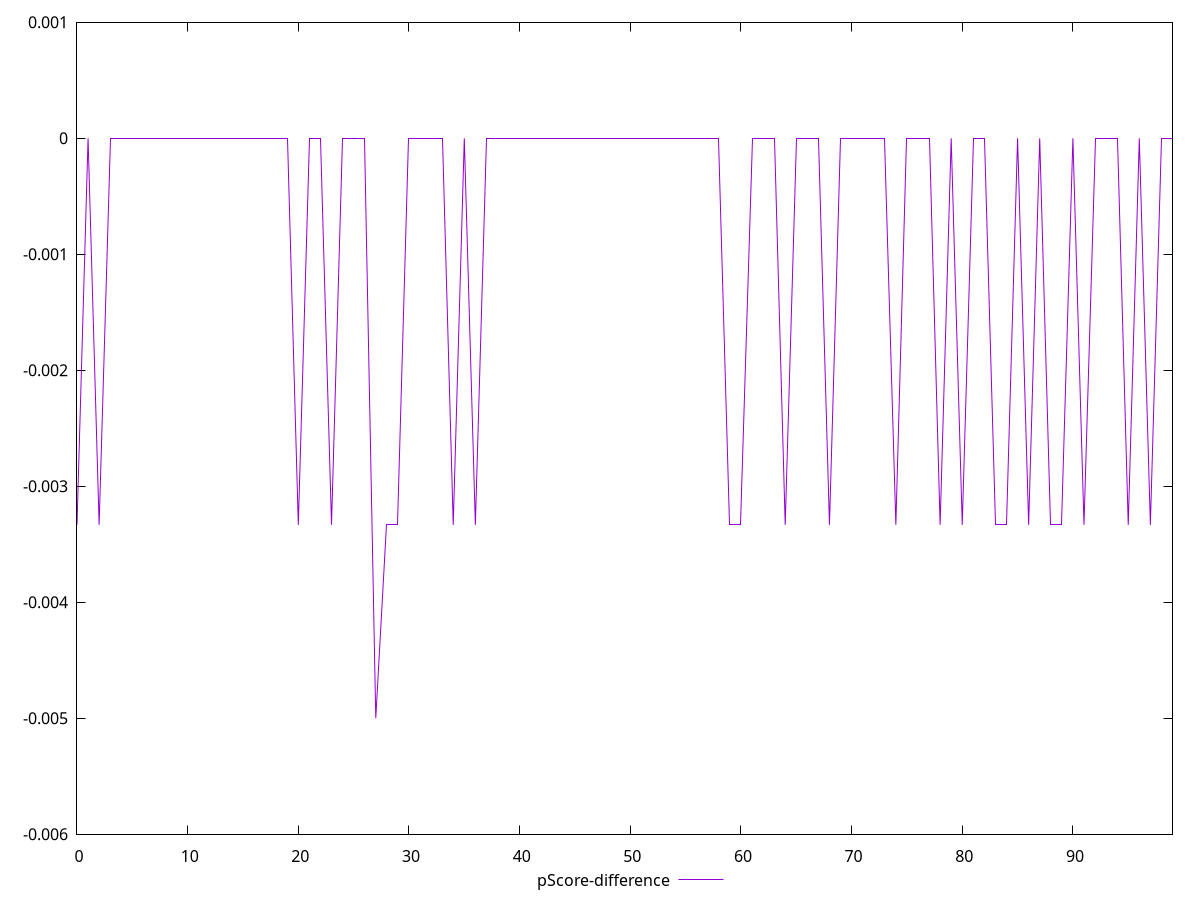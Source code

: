 reset

$pScoreDifference <<EOF
0 -0.0033333333333334103
1 0
2 -0.0033333333333334103
3 0
4 0
5 0
6 0
7 0
8 0
9 0
10 0
11 0
12 0
13 0
14 0
15 0
16 0
17 0
18 0
19 0
20 -0.0033333333333334103
21 0
22 0
23 -0.0033333333333334103
24 0
25 0
26 0
27 -0.0050000000000000044
28 -0.0033333333333334103
29 -0.0033333333333334103
30 0
31 0
32 0
33 0
34 -0.0033333333333334103
35 0
36 -0.0033333333333334103
37 0
38 0
39 0
40 0
41 0
42 0
43 0
44 0
45 0
46 0
47 0
48 0
49 0
50 0
51 0
52 0
53 0
54 0
55 0
56 0
57 0
58 0
59 -0.0033333333333334103
60 -0.0033333333333334103
61 0
62 0
63 0
64 -0.0033333333333334103
65 0
66 0
67 0
68 -0.0033333333333334103
69 0
70 0
71 0
72 0
73 0
74 -0.0033333333333334103
75 0
76 0
77 0
78 -0.0033333333333334103
79 0
80 -0.0033333333333334103
81 0
82 0
83 -0.0033333333333334103
84 -0.0033333333333334103
85 0
86 -0.0033333333333334103
87 0
88 -0.0033333333333334103
89 -0.0033333333333334103
90 0
91 -0.0033333333333334103
92 0
93 0
94 0
95 -0.0033333333333334103
96 0
97 -0.0033333333333334103
98 0
99 0
EOF

set key outside below
set xrange [0:99]
set yrange [-0.0060000000000000045:0.001]
set trange [-0.0060000000000000045:0.001]
set terminal svg size 640, 500 enhanced background rgb 'white'
set output "reports/report_00032_2021-02-25T10-28-15.087Z/unused-css-rules/samples/astro/pScore-difference/values.svg"

plot $pScoreDifference title "pScore-difference" with line

reset
